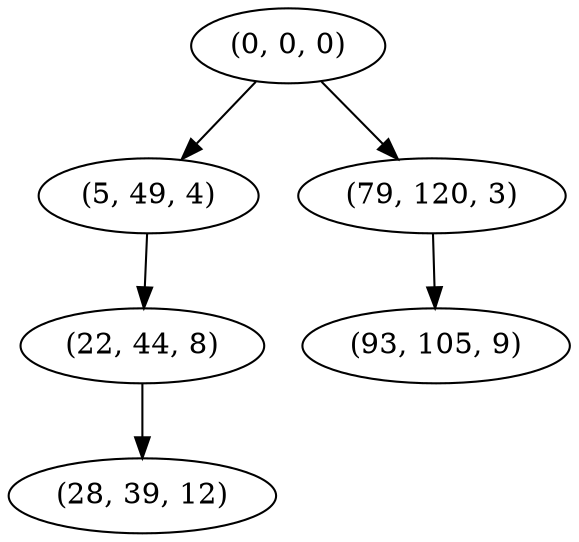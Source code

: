 digraph tree {
    "(0, 0, 0)";
    "(5, 49, 4)";
    "(22, 44, 8)";
    "(28, 39, 12)";
    "(79, 120, 3)";
    "(93, 105, 9)";
    "(0, 0, 0)" -> "(5, 49, 4)";
    "(0, 0, 0)" -> "(79, 120, 3)";
    "(5, 49, 4)" -> "(22, 44, 8)";
    "(22, 44, 8)" -> "(28, 39, 12)";
    "(79, 120, 3)" -> "(93, 105, 9)";
}
